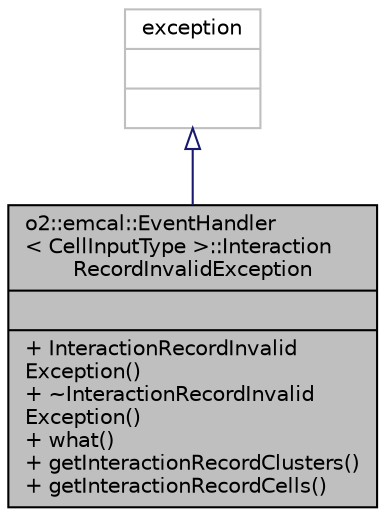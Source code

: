 digraph "o2::emcal::EventHandler&lt; CellInputType &gt;::InteractionRecordInvalidException"
{
 // INTERACTIVE_SVG=YES
  bgcolor="transparent";
  edge [fontname="Helvetica",fontsize="10",labelfontname="Helvetica",labelfontsize="10"];
  node [fontname="Helvetica",fontsize="10",shape=record];
  Node0 [label="{o2::emcal::EventHandler\l\< CellInputType \>::Interaction\lRecordInvalidException\n||+ InteractionRecordInvalid\lException()\l+ ~InteractionRecordInvalid\lException()\l+ what()\l+ getInteractionRecordClusters()\l+ getInteractionRecordCells()\l}",height=0.2,width=0.4,color="black", fillcolor="grey75", style="filled", fontcolor="black"];
  Node1 -> Node0 [dir="back",color="midnightblue",fontsize="10",style="solid",arrowtail="onormal",fontname="Helvetica"];
  Node1 [label="{exception\n||}",height=0.2,width=0.4,color="grey75"];
}
